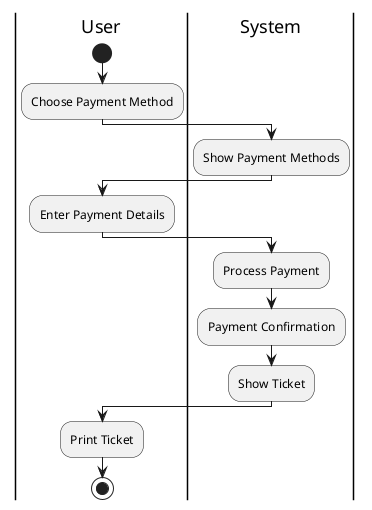   @startuml payment_activity_diagram
  |User|
  start
  :Choose Payment Method;
  |System|
  :Show Payment Methods;
  |User|
  :Enter Payment Details;
  |System|
  :Process Payment;
  |System|
  :Payment Confirmation;
  |System|
  :Show Ticket;
  |User|
  :Print Ticket;
  stop
  @enduml
